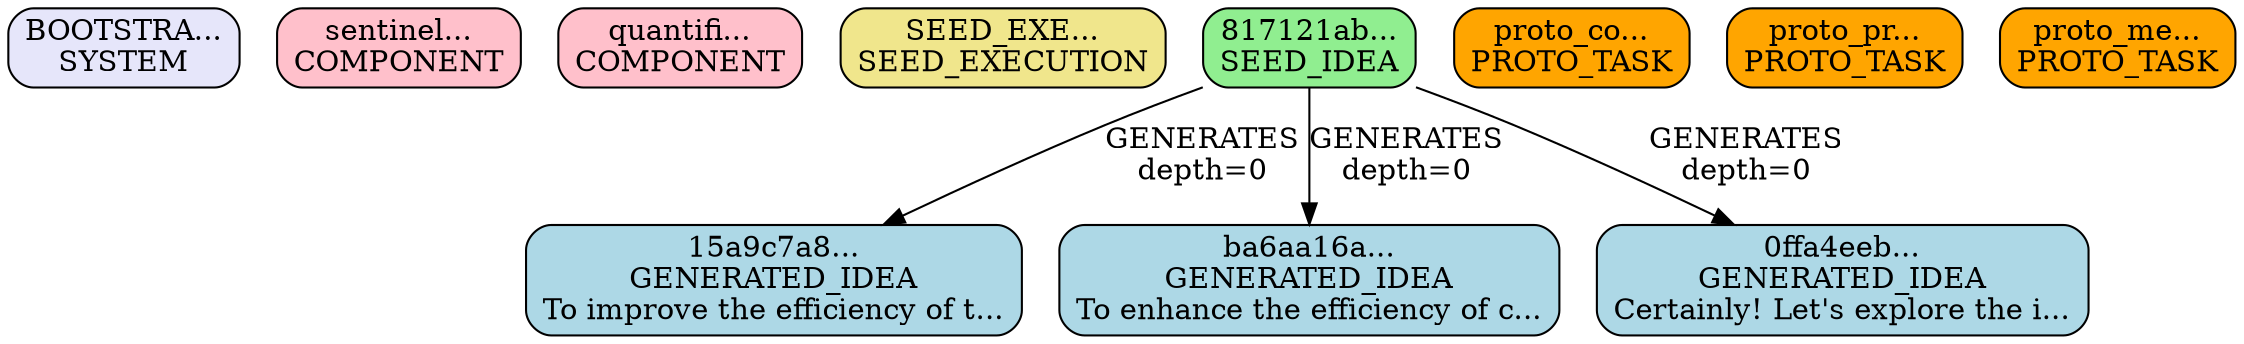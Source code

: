 digraph ExecutionDAG {
    rankdir=TB;
    node [shape=box, style=rounded];
    "BOOTSTRAP" [label="BOOTSTRA...\nSYSTEM", fillcolor=lavender, style="rounded,filled"];
    "sentinel_instance_01" [label="sentinel...\nCOMPONENT", fillcolor=pink, style="rounded,filled"];
    "quantifier_agent_primary" [label="quantifi...\nCOMPONENT", fillcolor=pink, style="rounded,filled"];
    "SEED_EXEC_prime counting" [label="SEED_EXE...\nSEED_EXECUTION", fillcolor=khaki, style="rounded,filled"];
    "817121ab-3229-40e2-8679-9317c1f198dd" [label="817121ab...\nSEED_IDEA", fillcolor=lightgreen, style="rounded,filled"];
    "15a9c7a8-316c-4a11-9fdd-166bd4bba0e6" [label="15a9c7a8...\nGENERATED_IDEA\nTo improve the efficiency of t...", fillcolor=lightblue, style="rounded,filled"];
    "ba6aa16a-3a86-4a82-bcc0-e8089b9c7e66" [label="ba6aa16a...\nGENERATED_IDEA\nTo enhance the efficiency of c...", fillcolor=lightblue, style="rounded,filled"];
    "0ffa4eeb-35c2-4b74-85c5-0297cb029447" [label="0ffa4eeb...\nGENERATED_IDEA\nCertainly! Let's explore the i...", fillcolor=lightblue, style="rounded,filled"];
    "proto_count_primes_and_visualize" [label="proto_co...\nPROTO_TASK", fillcolor=orange, style="rounded,filled"];
    "proto_prime_counting_methods" [label="proto_pr...\nPROTO_TASK", fillcolor=orange, style="rounded,filled"];
    "proto_mermaid_prime_counting_diagram" [label="proto_me...\nPROTO_TASK", fillcolor=orange, style="rounded,filled"];
    "817121ab-3229-40e2-8679-9317c1f198dd" -> "15a9c7a8-316c-4a11-9fdd-166bd4bba0e6" [label="GENERATES\ndepth=0"];
    "817121ab-3229-40e2-8679-9317c1f198dd" -> "ba6aa16a-3a86-4a82-bcc0-e8089b9c7e66" [label="GENERATES\ndepth=0"];
    "817121ab-3229-40e2-8679-9317c1f198dd" -> "0ffa4eeb-35c2-4b74-85c5-0297cb029447" [label="GENERATES\ndepth=0"];
}